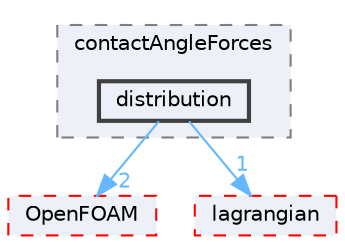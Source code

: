 digraph "src/regionModels/surfaceFilmModels/submodels/kinematic/force/contactAngleForces/distribution"
{
 // LATEX_PDF_SIZE
  bgcolor="transparent";
  edge [fontname=Helvetica,fontsize=10,labelfontname=Helvetica,labelfontsize=10];
  node [fontname=Helvetica,fontsize=10,shape=box,height=0.2,width=0.4];
  compound=true
  subgraph clusterdir_ba3221cac8085663135ad3e23e7eee8e {
    graph [ bgcolor="#edf0f7", pencolor="grey50", label="contactAngleForces", fontname=Helvetica,fontsize=10 style="filled,dashed", URL="dir_ba3221cac8085663135ad3e23e7eee8e.html",tooltip=""]
  dir_0a18a2fdc6f957cd1b9f562eb9ed7295 [label="distribution", fillcolor="#edf0f7", color="grey25", style="filled,bold", URL="dir_0a18a2fdc6f957cd1b9f562eb9ed7295.html",tooltip=""];
  }
  dir_c5473ff19b20e6ec4dfe5c310b3778a8 [label="OpenFOAM", fillcolor="#edf0f7", color="red", style="filled,dashed", URL="dir_c5473ff19b20e6ec4dfe5c310b3778a8.html",tooltip=""];
  dir_f8c25efc4b6f6a8502a42d5af7554d23 [label="lagrangian", fillcolor="#edf0f7", color="red", style="filled,dashed", URL="dir_f8c25efc4b6f6a8502a42d5af7554d23.html",tooltip=""];
  dir_0a18a2fdc6f957cd1b9f562eb9ed7295->dir_c5473ff19b20e6ec4dfe5c310b3778a8 [headlabel="2", labeldistance=1.5 headhref="dir_000985_002695.html" href="dir_000985_002695.html" color="steelblue1" fontcolor="steelblue1"];
  dir_0a18a2fdc6f957cd1b9f562eb9ed7295->dir_f8c25efc4b6f6a8502a42d5af7554d23 [headlabel="1", labeldistance=1.5 headhref="dir_000985_002071.html" href="dir_000985_002071.html" color="steelblue1" fontcolor="steelblue1"];
}
